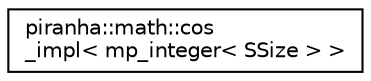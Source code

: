 digraph "Graphical Class Hierarchy"
{
  edge [fontname="Helvetica",fontsize="10",labelfontname="Helvetica",labelfontsize="10"];
  node [fontname="Helvetica",fontsize="10",shape=record];
  rankdir="LR";
  Node0 [label="piranha::math::cos\l_impl\< mp_integer\< SSize \> \>",height=0.2,width=0.4,color="black", fillcolor="white", style="filled",URL="$structpiranha_1_1math_1_1cos__impl_3_01mp__integer_3_01_s_size_01_4_01_4.html",tooltip="Specialisation of the implementation of piranha::math::cos() for piranha::mp_integer. "];
}
